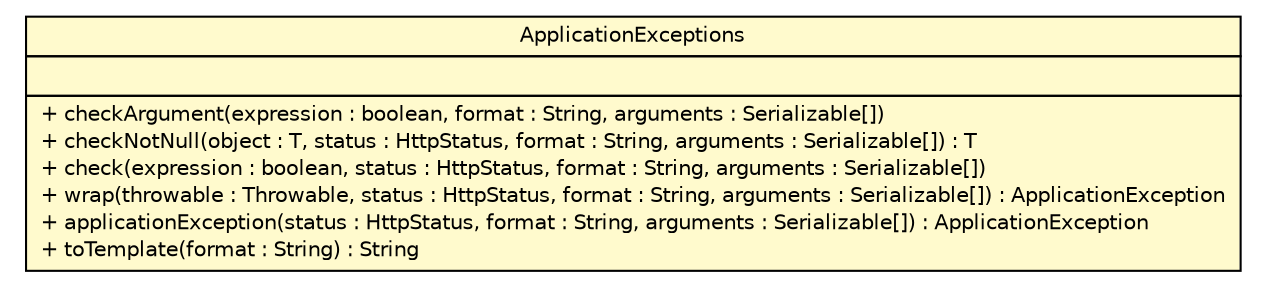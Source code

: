 #!/usr/local/bin/dot
#
# Class diagram 
# Generated by UMLGraph version R5_6-24-gf6e263 (http://www.umlgraph.org/)
#

digraph G {
	edge [fontname="Helvetica",fontsize=10,labelfontname="Helvetica",labelfontsize=10];
	node [fontname="Helvetica",fontsize=10,shape=plaintext];
	nodesep=0.25;
	ranksep=0.5;
	// com.yirendai.oss.lib.errorhandle.api.ApplicationExceptions
	c378 [label=<<table title="com.yirendai.oss.lib.errorhandle.api.ApplicationExceptions" border="0" cellborder="1" cellspacing="0" cellpadding="2" port="p" bgcolor="lemonChiffon" href="./ApplicationExceptions.html">
		<tr><td><table border="0" cellspacing="0" cellpadding="1">
<tr><td align="center" balign="center"> ApplicationExceptions </td></tr>
		</table></td></tr>
		<tr><td><table border="0" cellspacing="0" cellpadding="1">
<tr><td align="left" balign="left">  </td></tr>
		</table></td></tr>
		<tr><td><table border="0" cellspacing="0" cellpadding="1">
<tr><td align="left" balign="left"> + checkArgument(expression : boolean, format : String, arguments : Serializable[]) </td></tr>
<tr><td align="left" balign="left"> + checkNotNull(object : T, status : HttpStatus, format : String, arguments : Serializable[]) : T </td></tr>
<tr><td align="left" balign="left"> + check(expression : boolean, status : HttpStatus, format : String, arguments : Serializable[]) </td></tr>
<tr><td align="left" balign="left"> + wrap(throwable : Throwable, status : HttpStatus, format : String, arguments : Serializable[]) : ApplicationException </td></tr>
<tr><td align="left" balign="left"> + applicationException(status : HttpStatus, format : String, arguments : Serializable[]) : ApplicationException </td></tr>
<tr><td align="left" balign="left"> + toTemplate(format : String) : String </td></tr>
		</table></td></tr>
		</table>>, URL="./ApplicationExceptions.html", fontname="Helvetica", fontcolor="black", fontsize=10.0];
}


